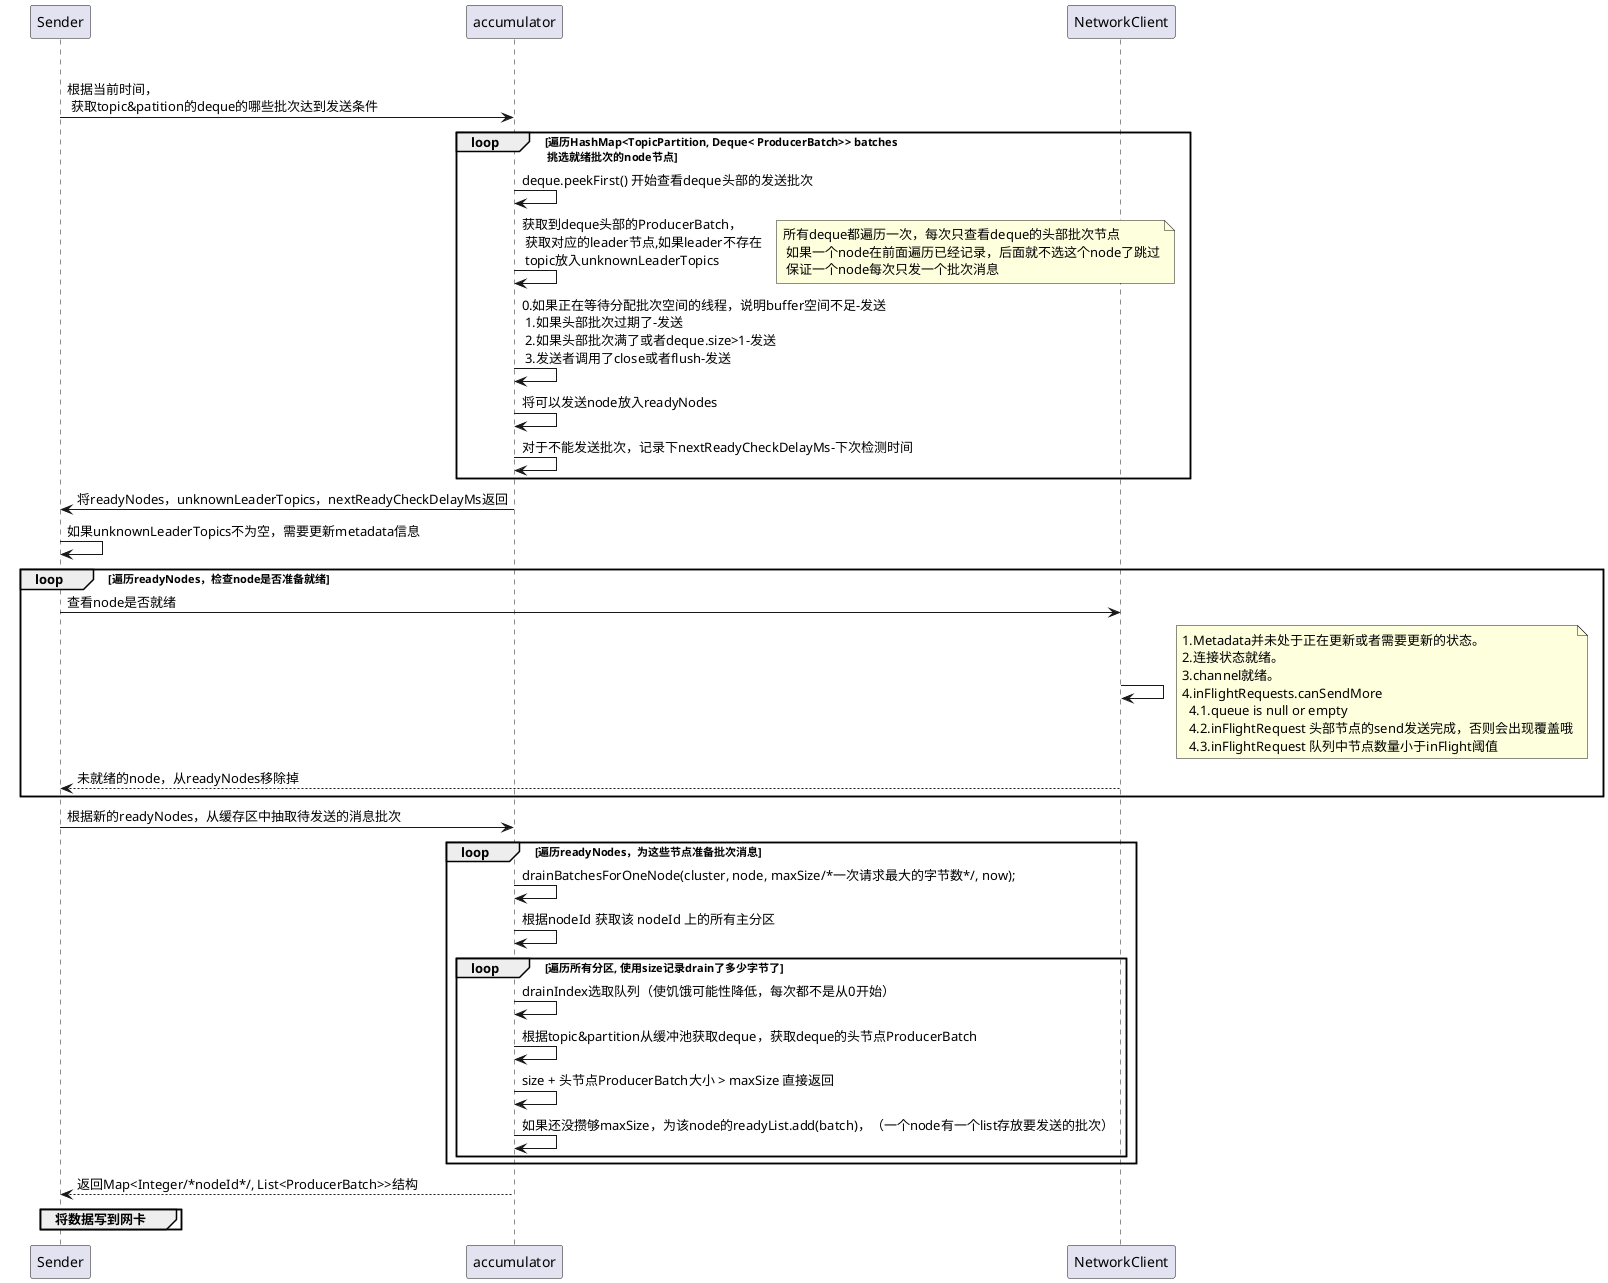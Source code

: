 @startuml
group 先将数据写到channel的send属性上
Sender -> accumulator: 根据当前时间，\n 获取topic&patition的deque的哪些批次达到发送条件
loop 遍历HashMap<TopicPartition, Deque< ProducerBatch>> batches \n 挑选就绪批次的node节点
accumulator -> accumulator : deque.peekFirst() 开始查看deque头部的发送批次
accumulator -> accumulator: 获取到deque头部的ProducerBatch，\n 获取对应的leader节点,如果leader不存在 \n topic放入unknownLeaderTopics
note right: 所有deque都遍历一次，每次只查看deque的头部批次节点 \n 如果一个node在前面遍历已经记录，后面就不选这个node了跳过\n 保证一个node每次只发一个批次消息
accumulator -> accumulator:0.如果正在等待分配批次空间的线程，说明buffer空间不足-发送 \n 1.如果头部批次过期了-发送 \n 2.如果头部批次满了或者deque.size>1-发送 \n 3.发送者调用了close或者flush-发送
accumulator -> accumulator:将可以发送node放入readyNodes
accumulator -> accumulator:对于不能发送批次，记录下nextReadyCheckDelayMs-下次检测时间
end
accumulator -> Sender:将readyNodes，unknownLeaderTopics，nextReadyCheckDelayMs返回

Sender -> Sender:如果unknownLeaderTopics不为空，需要更新metadata信息
loop 遍历readyNodes，检查node是否准备就绪
Sender -> NetworkClient:查看node是否就绪
NetworkClient -> NetworkClient:
note right:1.Metadata并未处于正在更新或者需要更新的状态。\n2.连接状态就绪。\n3.channel就绪。\n4.inFlightRequests.canSendMore\n  4.1.queue is null or empty\n  4.2.inFlightRequest 头部节点的send发送完成，否则会出现覆盖哦\n  4.3.inFlightRequest 队列中节点数量小于inFlight阈值
NetworkClient --> Sender:未就绪的node，从readyNodes移除掉
end

Sender -> accumulator:根据新的readyNodes，从缓存区中抽取待发送的消息批次
loop 遍历readyNodes，为这些节点准备批次消息
accumulator -> accumulator : drainBatchesForOneNode(cluster, node, maxSize/*一次请求最大的字节数*/, now);
accumulator -> accumulator: 根据nodeId 获取该 nodeId 上的所有主分区
loop 遍历所有分区, 使用size记录drain了多少字节了
accumulator -> accumulator: drainIndex选取队列（使饥饿可能性降低，每次都不是从0开始）
accumulator -> accumulator: 根据topic&partition从缓冲池获取deque，获取deque的头节点ProducerBatch
accumulator -> accumulator: size + 头节点ProducerBatch大小 > maxSize 直接返回
accumulator -> accumulator : 如果还没攒够maxSize，为该node的readyList.add(batch)，（一个node有一个list存放要发送的批次）


end

end





accumulator --> Sender:返回Map<Integer/*nodeId*/, List<ProducerBatch>>结构






group 将数据写到网卡

end
@enduml